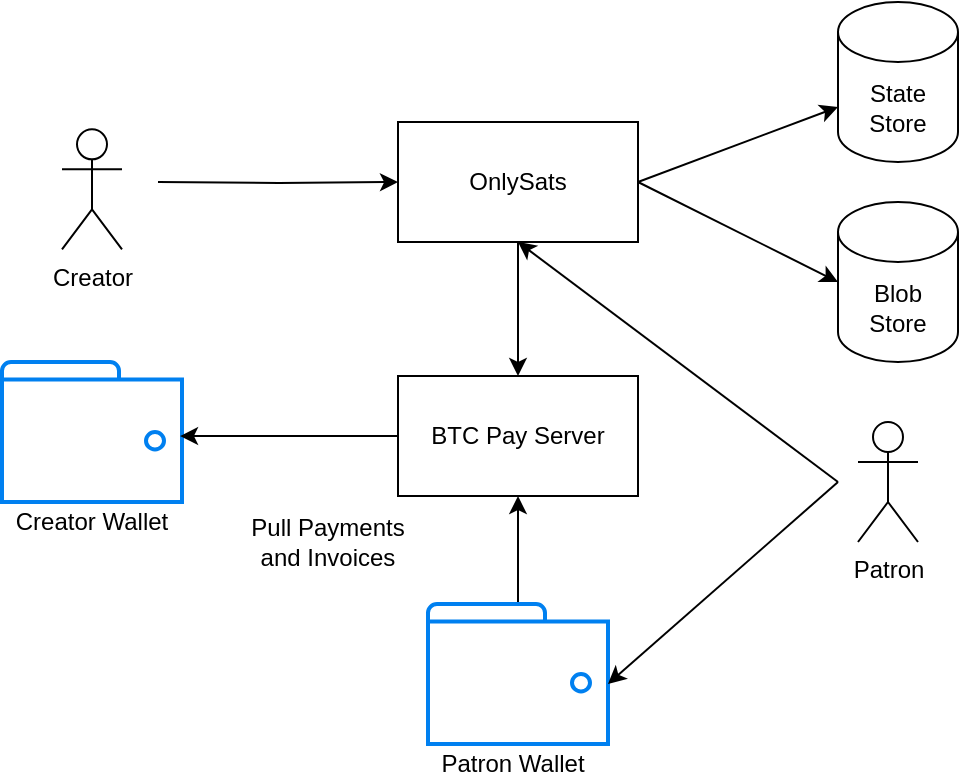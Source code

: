 <mxfile version="15.9.4" type="github"><diagram id="UM9CCpyptlKB11P23nob" name="High Level Architecture"><mxGraphModel dx="1399" dy="1297" grid="1" gridSize="10" guides="1" tooltips="1" connect="1" arrows="1" fold="1" page="1" pageScale="1" pageWidth="850" pageHeight="1100" math="0" shadow="0"><root><mxCell id="0"/><mxCell id="1" parent="0"/><mxCell id="pIOltSTRm9Y9ciEp97en-1" value="BTC Pay Server" style="rounded=0;whiteSpace=wrap;html=1;" vertex="1" parent="1"><mxGeometry x="340" y="377" width="120" height="60" as="geometry"/></mxCell><mxCell id="pIOltSTRm9Y9ciEp97en-3" value="Creator" style="shape=umlActor;verticalLabelPosition=bottom;verticalAlign=top;html=1;outlineConnect=0;" vertex="1" parent="1"><mxGeometry x="172" y="253.66" width="30" height="60" as="geometry"/></mxCell><mxCell id="pIOltSTRm9Y9ciEp97en-4" value="Patron" style="shape=umlActor;verticalLabelPosition=bottom;verticalAlign=top;html=1;outlineConnect=0;" vertex="1" parent="1"><mxGeometry x="570" y="400" width="30" height="60" as="geometry"/></mxCell><mxCell id="pIOltSTRm9Y9ciEp97en-5" value="State&lt;br&gt;Store" style="shape=cylinder3;whiteSpace=wrap;html=1;boundedLbl=1;backgroundOutline=1;size=15;" vertex="1" parent="1"><mxGeometry x="560" y="190" width="60" height="80" as="geometry"/></mxCell><mxCell id="pIOltSTRm9Y9ciEp97en-6" value="Blob&lt;br&gt;Store" style="shape=cylinder3;whiteSpace=wrap;html=1;boundedLbl=1;backgroundOutline=1;size=15;" vertex="1" parent="1"><mxGeometry x="560" y="290" width="60" height="80" as="geometry"/></mxCell><mxCell id="pIOltSTRm9Y9ciEp97en-22" style="edgeStyle=orthogonalEdgeStyle;rounded=0;orthogonalLoop=1;jettySize=auto;html=1;entryX=0;entryY=0.5;entryDx=0;entryDy=0;" edge="1" parent="1" target="pIOltSTRm9Y9ciEp97en-7"><mxGeometry relative="1" as="geometry"><mxPoint x="290" y="210" as="targetPoint"/><mxPoint x="220" y="280" as="sourcePoint"/></mxGeometry></mxCell><mxCell id="pIOltSTRm9Y9ciEp97en-7" value="OnlySats" style="rounded=0;whiteSpace=wrap;html=1;" vertex="1" parent="1"><mxGeometry x="340" y="250" width="120" height="60" as="geometry"/></mxCell><mxCell id="pIOltSTRm9Y9ciEp97en-9" value="" style="html=1;verticalLabelPosition=bottom;align=center;labelBackgroundColor=#ffffff;verticalAlign=top;strokeWidth=2;strokeColor=#0080F0;shadow=0;dashed=0;shape=mxgraph.ios7.icons.wallet;" vertex="1" parent="1"><mxGeometry x="142" y="370" width="90" height="70" as="geometry"/></mxCell><mxCell id="pIOltSTRm9Y9ciEp97en-11" value="" style="shape=image;html=1;verticalAlign=top;verticalLabelPosition=bottom;labelBackgroundColor=#ffffff;imageAspect=0;aspect=fixed;image=https://cdn3.iconfinder.com/data/icons/inficons/128/bitcoin.png" vertex="1" parent="1"><mxGeometry x="167" y="390" width="40" height="40" as="geometry"/></mxCell><mxCell id="pIOltSTRm9Y9ciEp97en-13" value="" style="shape=image;html=1;verticalAlign=top;verticalLabelPosition=bottom;labelBackgroundColor=#ffffff;imageAspect=0;aspect=fixed;image=https://cdn2.iconfinder.com/data/icons/flat-vegetables/32/vegetables_flat_1-128.png;rotation=30;" vertex="1" parent="1"><mxGeometry x="250.0" y="280" width="33.66" height="33.66" as="geometry"/></mxCell><mxCell id="pIOltSTRm9Y9ciEp97en-27" value="" style="endArrow=classic;html=1;rounded=0;exitX=0;exitY=0.5;exitDx=0;exitDy=0;entryX=0.989;entryY=0.529;entryDx=0;entryDy=0;entryPerimeter=0;" edge="1" parent="1" source="pIOltSTRm9Y9ciEp97en-1" target="pIOltSTRm9Y9ciEp97en-9"><mxGeometry width="50" height="50" relative="1" as="geometry"><mxPoint x="390" y="620" as="sourcePoint"/><mxPoint x="440" y="570" as="targetPoint"/></mxGeometry></mxCell><mxCell id="pIOltSTRm9Y9ciEp97en-28" value="" style="endArrow=classic;html=1;rounded=0;exitX=0.5;exitY=1;exitDx=0;exitDy=0;entryX=0.5;entryY=0;entryDx=0;entryDy=0;" edge="1" parent="1" source="pIOltSTRm9Y9ciEp97en-7" target="pIOltSTRm9Y9ciEp97en-1"><mxGeometry width="50" height="50" relative="1" as="geometry"><mxPoint x="390" y="620" as="sourcePoint"/><mxPoint x="440" y="570" as="targetPoint"/></mxGeometry></mxCell><mxCell id="pIOltSTRm9Y9ciEp97en-29" value="" style="endArrow=classic;html=1;rounded=0;exitX=1;exitY=0.5;exitDx=0;exitDy=0;entryX=0;entryY=0;entryDx=0;entryDy=52.5;entryPerimeter=0;" edge="1" parent="1" source="pIOltSTRm9Y9ciEp97en-7" target="pIOltSTRm9Y9ciEp97en-5"><mxGeometry width="50" height="50" relative="1" as="geometry"><mxPoint x="390" y="620" as="sourcePoint"/><mxPoint x="440" y="570" as="targetPoint"/></mxGeometry></mxCell><mxCell id="pIOltSTRm9Y9ciEp97en-30" value="" style="endArrow=classic;html=1;rounded=0;exitX=1;exitY=0.5;exitDx=0;exitDy=0;entryX=0;entryY=0.5;entryDx=0;entryDy=0;entryPerimeter=0;" edge="1" parent="1" source="pIOltSTRm9Y9ciEp97en-7" target="pIOltSTRm9Y9ciEp97en-6"><mxGeometry width="50" height="50" relative="1" as="geometry"><mxPoint x="390" y="620" as="sourcePoint"/><mxPoint x="440" y="570" as="targetPoint"/></mxGeometry></mxCell><mxCell id="pIOltSTRm9Y9ciEp97en-33" value="Pull Payments and Invoices" style="text;html=1;strokeColor=none;fillColor=none;align=center;verticalAlign=middle;whiteSpace=wrap;rounded=0;" vertex="1" parent="1"><mxGeometry x="255" y="440" width="100" height="40" as="geometry"/></mxCell><mxCell id="pIOltSTRm9Y9ciEp97en-34" value="" style="html=1;verticalLabelPosition=bottom;align=center;labelBackgroundColor=#ffffff;verticalAlign=top;strokeWidth=2;strokeColor=#0080F0;shadow=0;dashed=0;shape=mxgraph.ios7.icons.wallet;" vertex="1" parent="1"><mxGeometry x="355" y="491" width="90" height="70" as="geometry"/></mxCell><mxCell id="pIOltSTRm9Y9ciEp97en-35" value="" style="shape=image;html=1;verticalAlign=top;verticalLabelPosition=bottom;labelBackgroundColor=#ffffff;imageAspect=0;aspect=fixed;image=https://cdn3.iconfinder.com/data/icons/inficons/128/bitcoin.png" vertex="1" parent="1"><mxGeometry x="380" y="511" width="40" height="40" as="geometry"/></mxCell><mxCell id="pIOltSTRm9Y9ciEp97en-36" value="" style="endArrow=classic;html=1;rounded=0;entryX=0.5;entryY=1;entryDx=0;entryDy=0;" edge="1" parent="1" target="pIOltSTRm9Y9ciEp97en-1"><mxGeometry width="50" height="50" relative="1" as="geometry"><mxPoint x="400" y="490" as="sourcePoint"/><mxPoint x="450" y="580" as="targetPoint"/></mxGeometry></mxCell><mxCell id="pIOltSTRm9Y9ciEp97en-37" value="Creator Wallet" style="text;html=1;strokeColor=none;fillColor=none;align=center;verticalAlign=middle;whiteSpace=wrap;rounded=0;" vertex="1" parent="1"><mxGeometry x="142" y="440" width="90" height="20" as="geometry"/></mxCell><mxCell id="pIOltSTRm9Y9ciEp97en-38" value="Patron Wallet" style="text;html=1;strokeColor=none;fillColor=none;align=center;verticalAlign=middle;whiteSpace=wrap;rounded=0;" vertex="1" parent="1"><mxGeometry x="355" y="561" width="85" height="19" as="geometry"/></mxCell><mxCell id="pIOltSTRm9Y9ciEp97en-39" value="" style="endArrow=classic;html=1;rounded=0;entryX=0.5;entryY=1;entryDx=0;entryDy=0;" edge="1" parent="1" target="pIOltSTRm9Y9ciEp97en-7"><mxGeometry width="50" height="50" relative="1" as="geometry"><mxPoint x="560" y="430" as="sourcePoint"/><mxPoint x="440" y="550" as="targetPoint"/></mxGeometry></mxCell><mxCell id="pIOltSTRm9Y9ciEp97en-41" value="" style="shape=image;html=1;verticalAlign=top;verticalLabelPosition=bottom;labelBackgroundColor=#ffffff;imageAspect=0;aspect=fixed;image=https://cdn2.iconfinder.com/data/icons/flat-vegetables/32/vegetables_flat_1-128.png;rotation=30;" vertex="1" parent="1"><mxGeometry x="480" y="343.34" width="33.66" height="33.66" as="geometry"/></mxCell><mxCell id="pIOltSTRm9Y9ciEp97en-42" value="" style="endArrow=classic;html=1;rounded=0;entryX=1;entryY=0.571;entryDx=0;entryDy=0;entryPerimeter=0;" edge="1" parent="1" target="pIOltSTRm9Y9ciEp97en-34"><mxGeometry width="50" height="50" relative="1" as="geometry"><mxPoint x="560" y="430" as="sourcePoint"/><mxPoint x="440" y="550" as="targetPoint"/></mxGeometry></mxCell></root></mxGraphModel></diagram></mxfile>